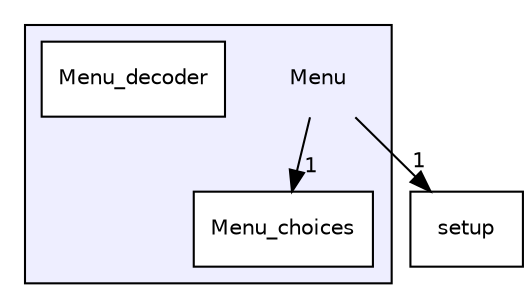 digraph "Menu" {
  compound=true
  node [ fontsize="10", fontname="Helvetica"];
  edge [ labelfontsize="10", labelfontname="Helvetica"];
  subgraph clusterdir_76517f5f2507c458ebd15a0ec51ba293 {
    graph [ bgcolor="#eeeeff", pencolor="black", label="" URL="dir_76517f5f2507c458ebd15a0ec51ba293.html"];
    dir_76517f5f2507c458ebd15a0ec51ba293 [shape=plaintext label="Menu"];
    dir_f48f7fd68ccd89b3a8b33c2cb90671af [shape=box label="Menu_choices" color="black" fillcolor="white" style="filled" URL="dir_f48f7fd68ccd89b3a8b33c2cb90671af.html"];
    dir_c5a14b756aa1a9d5cb762fa49801af1c [shape=box label="Menu_decoder" color="black" fillcolor="white" style="filled" URL="dir_c5a14b756aa1a9d5cb762fa49801af1c.html"];
  }
  dir_23cb120d669071c3724c6f6330318f9c [shape=box label="setup" URL="dir_23cb120d669071c3724c6f6330318f9c.html"];
  dir_76517f5f2507c458ebd15a0ec51ba293->dir_23cb120d669071c3724c6f6330318f9c [headlabel="1", labeldistance=1.5 headhref="dir_000024_000027.html"];
  dir_76517f5f2507c458ebd15a0ec51ba293->dir_f48f7fd68ccd89b3a8b33c2cb90671af [headlabel="1", labeldistance=1.5 headhref="dir_000024_000025.html"];
}
